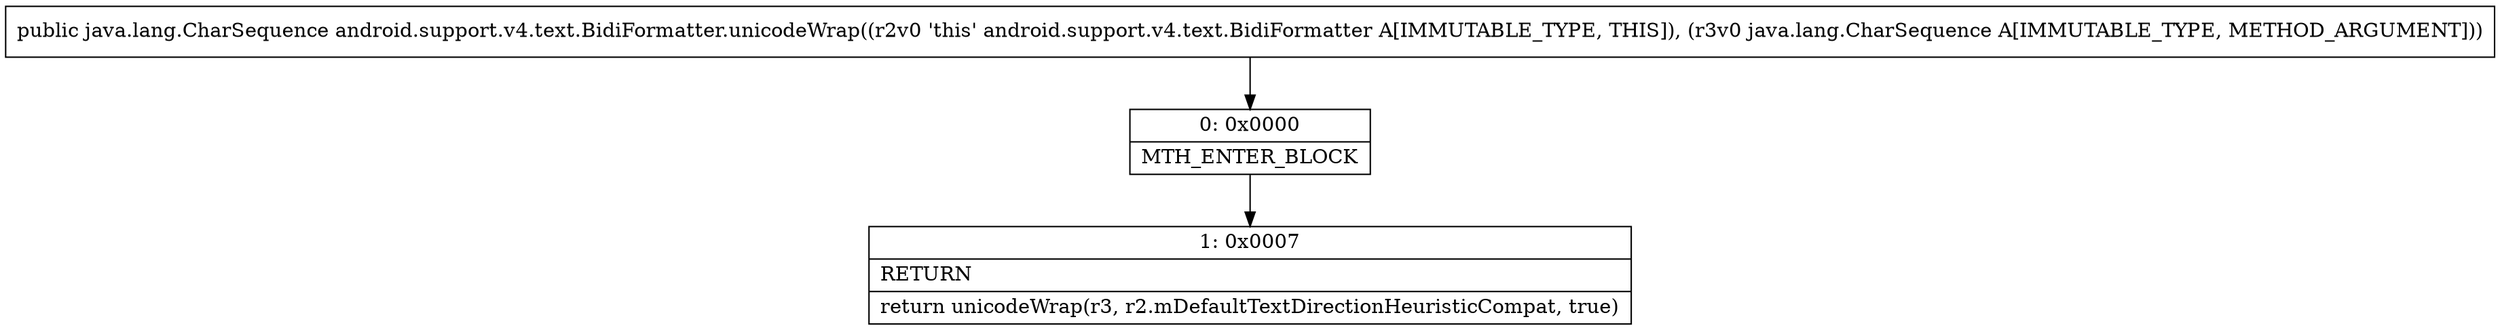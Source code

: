 digraph "CFG forandroid.support.v4.text.BidiFormatter.unicodeWrap(Ljava\/lang\/CharSequence;)Ljava\/lang\/CharSequence;" {
Node_0 [shape=record,label="{0\:\ 0x0000|MTH_ENTER_BLOCK\l}"];
Node_1 [shape=record,label="{1\:\ 0x0007|RETURN\l|return unicodeWrap(r3, r2.mDefaultTextDirectionHeuristicCompat, true)\l}"];
MethodNode[shape=record,label="{public java.lang.CharSequence android.support.v4.text.BidiFormatter.unicodeWrap((r2v0 'this' android.support.v4.text.BidiFormatter A[IMMUTABLE_TYPE, THIS]), (r3v0 java.lang.CharSequence A[IMMUTABLE_TYPE, METHOD_ARGUMENT])) }"];
MethodNode -> Node_0;
Node_0 -> Node_1;
}

